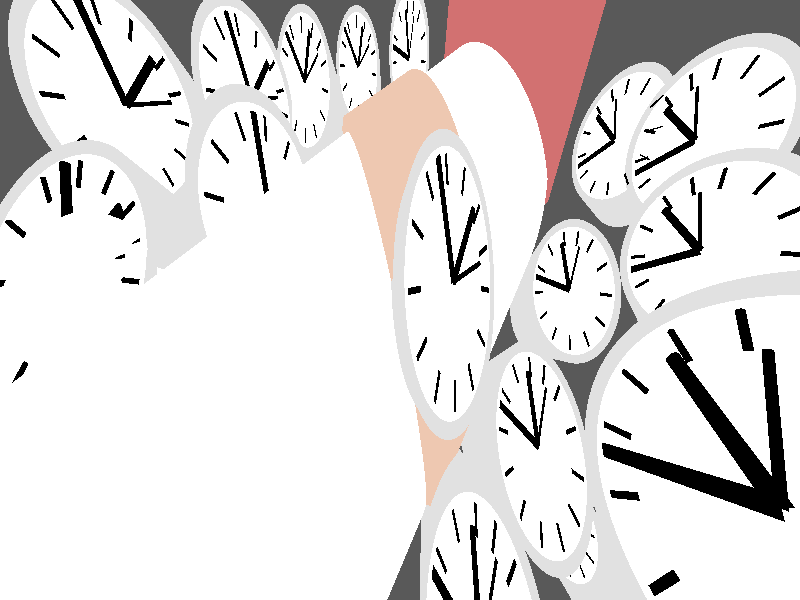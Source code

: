 // David Reese, for Dr. Xiao's Computer Graphics, Assignment #1
// Mostly built this with a ton of cylinders, but added a box and cone
// to satisfy basic assignment requirements.

#include "colors.inc"
#include "textures.inc"
#include "screen.inc"

camera {
    location <-4.0, 14.0, 9.0>
    look_at <0,0,0>
    right <-5,-5,0>
    up <0,-2,0> 
}

light_source 
{ 
    <-5.0, 15.0, 25.0>,
    color Yellow 
}

light_source 
{ 
    <5, 25.0, 25.0>, 
    color Red 
}

light_source 
{ 
    <5, 15.0, 25.0>, 
    color Pink 
}
background { color rgb <0.1,0.1,0.1> }

box 
    {
        <100,100,-1000>,
        <-100,-100, -800>
        
        texture { Glass2 }
    }

    // arm
    cylinder 
    {
        <18,0,0>,
        <-30,0,0>,
        9.5
        rotate <2, 122, 0> 
        
        texture { pigment { White } }
    }
    
    
    // WristBand (Cylinder)
    cylinder 
    {
        <-3.5,0,0>,
        <3.5,0,0>,
        10
        rotate <2, 122, 0> 
        
        texture { pigment { Tan } }
    }
    
    
 
// REPLICATE SECTION !!

    // Watch (Cylinder)
    cylinder 
    {
        <0,0,0>,
        <0,0,10.8>,
        3.5
        rotate <45, 60, 170> 
        
        texture { pigment { Gray } }
    }
 
    // Face of Watch ()

    cylinder 
    {
        <0,0,0>,
        <0,0,10.81>,
        3.1
        rotate <45, 60, 170> 
        
        texture { pigment { White } }
    }
    
    // Clock Hands
    
    
    // hands center
    cone 
    {
        <0,0,0>,
        0.0,
        <0,0,10.811>,
        0.3
        rotate <45, 60, 170> 
        
        texture { pigment { Black } }
    }

    // second hand  (dynamic) <=====================================> (+.2 degrees/second)
    
    cylinder 
    {
        <0,0,10.811>,
        <2.2*cos(126.0),2.2*sin(126.0),10.811>,
        0.07
        rotate <45, 60, 170>
        //rotate <1, 1, 0> 
        
        // silver
        texture { pigment { Black } }
    }
    
    // hours hand (static)
    
    cylinder 
    {
        <0,0,10.811>,
        <2.4*cos(125.4),2.4*sin(125.4),10.811>,
        0.15
        rotate <45, 60, 170> 
        texture { pigment { Black } }
    }
    
    // minutes hand (static)
    
    cylinder 
    {
        <0,0,10.811>,
        <2.9*cos(124.3),2.9*sin(124.3),10.811>,
        0.15
        rotate <45, 60, 170>
        //rotate <1, 1, 0> 
        
        
        texture { pigment { Black } }
    }


        // Clock Time Measures (static)
        
        cylinder 
        {
            <2.2*cos(120),2.2*sin(120),10.811>,
            <2.9*cos(120),2.9*sin(120),10.811>,
            0.07
            rotate <45, 60, 170>
            //rotate <1, 1, 0> 
            
            texture { pigment { Black } }
        }
        
        cylinder 
        {
            <2.2*cos(120.5),2.2*sin(120.5),10.811>,
            <2.9*cos(120.5),2.9*sin(120.5),10.811>,
            0.07
            rotate <45, 60, 170>
            //rotate <1, 1, 0> 
            
            texture { pigment { Black } }
        }
        
        cylinder 
        {
            <2.2*cos(121),2.2*sin(121),10.811>,
            <2.9*cos(121),2.9*sin(121),10.811>,
            0.07
            rotate <45, 60, 170>
            //rotate <1, 1, 0> 
            
            texture { pigment { Black } }
        }
        
        cylinder 
        {
            <2.2*cos(121.5),2.2*sin(121.5),10.811>,
            <2.9*cos(121.5),2.9*sin(121.5),10.811>,
            0.07
            rotate <45, 60, 170>
            //rotate <1, 1, 0> 
            
            texture { pigment { Black } }
        }
        
        cylinder 
        {
            <2.2*cos(122),2.2*sin(122),10.811>,
            <2.9*cos(122),2.9*sin(122),10.811>,
            0.07
            rotate <45, 60, 170>
            //rotate <1, 1, 0> 
            
            texture { pigment { Black } }
        }
        
        cylinder 
        {
            <2.2*cos(122.5),2.2*sin(122.5),10.811>,
            <2.9*cos(122.5),2.9*sin(122.5),10.811>,
            0.07
            rotate <45, 60, 170>
            //rotate <1, 1, 0> 
            
            texture { pigment { Black } }
        }
        
        cylinder 
        {
            <2.2*cos(123),2.2*sin(123),10.811>,
            <2.9*cos(123),2.9*sin(123),10.811>,
            0.07
            rotate <45, 60, 170>
            //rotate <1, 1, 0> 
            
            texture { pigment { Black } }
        }
        
        cylinder 
        {
            <2.2*cos(123.5),2.2*sin(123.5),10.811>,
            <2.9*cos(123.5),2.9*sin(123.5),10.811>,
            0.07
            rotate <45, 60, 170>
            //rotate <1, 1, 0> 
            
            texture { pigment { Black } }
        }
        
        cylinder 
        {
            <2.2*cos(124),2.2*sin(124),10.811>,
            <2.9*cos(124),2.9*sin(124),10.811>,
            0.07
            rotate <45, 60, 170>
            //rotate <1, 1, 0> 
            
            texture { pigment { Black } }
        }
        
        cylinder 
        {
            <2.2*cos(124.5),2.2*sin(124.5),10.811>,
            <2.9*cos(124.5),2.9*sin(124.5),10.811>,
            0.07
            rotate <45, 60, 170>
            //rotate <1, 1, 0> 
            
            texture { pigment { Black } }
        }
        
        cylinder 
        {
            <2.2*cos(125),2.2*sin(125),10.811>,
            <2.9*cos(125),2.9*sin(125),10.811>,
            0.07
            rotate <45, 60, 170>
            //rotate <1, 1, 0> 
            
            texture { pigment { Black } }
        }
        
        cylinder 
        {
            <2.2*cos(125.5),2.2*sin(125.5),10.811>,
            <2.9*cos(125.5),2.9*sin(125.5),10.811>,
            0.07
            rotate <45, 60, 170>
            //rotate <1, 1, 0> 
            
            texture { pigment { Black } }
        }
        
        cylinder 
        {
            <2.2*cos(125.9),2.2*sin(125.9),10.811>,
            <2.9*cos(125.9),2.9*sin(125.9),10.811>,
            0.07
            rotate <45, 60, 170>
            //rotate <1, 1, 0> 
            
            texture { pigment { Black } }
        }
        
    // glass
    cylinder 
    {
        <0,0,0>,
        <0,0,10.82>,
        3.1
        rotate <45, 60, 170> 
        
        texture { Glass2 }
    }
    


// Hand (Oval)

cylinder 
    {
        <20,0,0>,
        <25,15,2.2>,
        9.1
        rotate <3, 122, -6>  
        
        texture { pigment { Brown } } 
        }   
        
        
 // <=======================================================>
        
        
 // REPLICATE SECTION !!
 
    // Watch (Cylinder)
    cylinder 
    {
        <0,0,0>,
        <0,0,10.8>,
        3.5
        rotate <55, 60, 170> 
        
        translate<20,-1,10>
                     
        texture { pigment { Gray } }
    }
 
    // Face of Watch ()

    cylinder 
    {
        <0,0,0>,
        <0,0,10.81>,
        3.1
        rotate <55, 60, 170> 
        
        texture { pigment { White } }
        translate<20,-1,10>
    }
    
    // Clock Hands
    
    
    // hands center
    cylinder 
    {
        <0,0,0>,
        <0,0,10.811>,
        0.3
        rotate <55, 60, 170> 
        
        texture { pigment { Black } }
        translate<20,-1,10>
    }

    // second hand  (dynamic) <=====================================> (+.2 degrees/second)
    
    cylinder 
    {
        <0,0,10.811>,
        <2.2*cos(126.0),2.2*sin(126.0),10.811>,
        0.07
        rotate <55, 60, 170>
        //rotate <1, 1, 0> 
        
        // silver
        texture { pigment { Black } }
        translate<20,-1,10>
    }
    
    // hours hand (static)
    
    cylinder 
    {
        <0,0,10.811>,
        <2.4*cos(125.4),2.4*sin(125.4),10.811>,
        0.15
        rotate <55, 60, 170> 
        texture { pigment { Black } }
        translate<20,-1,10>
    }
    
    // minutes hand (static)
    
    cylinder 
    {
        <0,0,10.811>,
        <2.9*cos(124.3),2.9*sin(124.3),10.811>,
        0.15
        rotate <55, 60, 170>
        //rotate <1, 1, 0> 
        
        
        texture { pigment { Black } }
        translate<20,-1,10>
    }


        // Clock Time Measures (static)
        
        cylinder 
        {
            <2.2*cos(120),2.2*sin(120),10.811>,
            <2.9*cos(120),2.9*sin(120),10.811>,
            0.07
            rotate <55, 60, 170>
            //rotate <1, 1, 0> 
            
            texture { pigment { Black } } 
            translate<20,-1,10>
        }
        
        cylinder 
        {
            <2.2*cos(120.5),2.2*sin(120.5),10.811>,
            <2.9*cos(120.5),2.9*sin(120.5),10.811>,
            0.07
            rotate <55, 60, 170>
            //rotate <1, 1, 0> 
            
            texture { pigment { Black } } 
            translate<20,-1,10>
        }
        
        cylinder 
        {
            <2.2*cos(121),2.2*sin(121),10.811>,
            <2.9*cos(121),2.9*sin(121),10.811>,
            0.07
            rotate <55, 60, 170>
            //rotate <1, 1, 0> 
            
            texture { pigment { Black } } 
            translate<20,-1,10>
        }
        
        cylinder 
        {
            <2.2*cos(121.5),2.2*sin(121.5),10.811>,
            <2.9*cos(121.5),2.9*sin(121.5),10.811>,
            0.07
            rotate <55, 60, 170>
            //rotate <1, 1, 0> 
            
            texture { pigment { Black } }  
            translate<20,-1,10>
        }
        
        cylinder 
        {
            <2.2*cos(122),2.2*sin(122),10.811>,
            <2.9*cos(122),2.9*sin(122),10.811>,
            0.07
            rotate <55, 60, 170>
            //rotate <1, 1, 0> 
            
            texture { pigment { Black } }  
            translate<20,-1,10>
        }
        
        cylinder 
        {
            <2.2*cos(122.5),2.2*sin(122.5),10.811>,
            <2.9*cos(122.5),2.9*sin(122.5),10.811>,
            0.07
            rotate <55, 60, 170>
            //rotate <1, 1, 0> 
            
            texture { pigment { Black } } 
            translate<20,-1,10>
        }
        
        cylinder 
        {
            <2.2*cos(123),2.2*sin(123),10.811>,
            <2.9*cos(123),2.9*sin(123),10.811>,
            0.07
            rotate <55, 60, 170>
            //rotate <1, 1, 0> 
            
            texture { pigment { Black } }  
            translate<20,-1,10>
        }
        
        cylinder 
        {
            <2.2*cos(123.5),2.2*sin(123.5),10.811>,
            <2.9*cos(123.5),2.9*sin(123.5),10.811>,
            0.07
            rotate <55, 60, 170>
            //rotate <1, 1, 0> 
            
            texture { pigment { Black } } 
            translate<20,-1,10>
        }
        
        cylinder 
        {
            <2.2*cos(124),2.2*sin(124),10.811>,
            <2.9*cos(124),2.9*sin(124),10.811>,
            0.07
            rotate <55, 60, 170>
            //rotate <1, 1, 0> 
            
            texture { pigment { Black } }  
            translate<20,-1,10>
        }
        
        cylinder 
        {
            <2.2*cos(124.5),2.2*sin(124.5),10.811>,
            <2.9*cos(124.5),2.9*sin(124.5),10.811>,
            0.07
            rotate <55, 60, 170>
            //rotate <1, 1, 0> 
            
            texture { pigment { Black } }  
            translate<20,-1,10>
        }
        
        cylinder 
        {
            <2.2*cos(125),2.2*sin(125),10.811>,
            <2.9*cos(125),2.9*sin(125),10.811>,
            0.07
            rotate <55, 60, 170>
            //rotate <1, 1, 0> 
            
            texture { pigment { Black } }  
            translate<20,-1,10>
        }
        
        cylinder 
        {
            <2.2*cos(125.5),2.2*sin(125.5),10.811>,
            <2.9*cos(125.5),2.9*sin(125.5),10.811>,
            0.07
            rotate <55, 60, 170>
            //rotate <1, 1, 0> 
            
            texture { pigment { Black } }    
            translate<20,-1,10>
        }
        
        cylinder 
        {
            <2.2*cos(125.9),2.2*sin(125.9),10.811>,
            <2.9*cos(125.9),2.9*sin(125.9),10.811>,
            0.07
            rotate <55, 60, 170>
            //rotate <1, 1, 0> 
            
            texture { pigment { Black } } 
            translate<20,-1,10>
        }
        
    // glass
    cylinder 
    {
        <0,0,0>,
        <0,0,10.82>,
        3.1
        rotate <45, 60, 170> 
        
        texture { Glass2 }    
        translate<20,-1,10>
    }  
    
    
    
    
    
    // REPLICATE SECTION !!

    // Watch (Cylinder)
    cylinder 
    {
        <0,0,0>,
        <0,0,10.8>,
        3.5
        rotate <52, 70, 220>
        translate<20,5,4> 
        
        texture { pigment { Gray } }
    }
 
    // Face of Watch ()

    cylinder 
    {
        <0,0,0>,
        <0,0,10.81>,
        3.1
        rotate <52, 70, 220>
        translate<20,5,4>
        texture { pigment { White } }
    }
    
    // Clock Hands
    
    
    // hands center
    cylinder 
    {
        <0,0,0>,
        <0,0,10.811>,
        0.3
        rotate <55, 70, 220>
        translate<20,5,4>
        texture { pigment { Black } }
    }

    // second hand  (dynamic) <=====================================> (+.2 degrees/second)
    
    cylinder 
    {
        <0,0,10.811>,
        <2.2*cos(126.0),2.2*sin(126.0),10.811>,
        0.07
        rotate <52, 70, 220>
        translate<20,5,4> 
        
        // silver
        texture { pigment { Black } }
    }
    
    // hours hand (static)
    
    cylinder 
    {
        <0,0,10.811>,
        <2.4*cos(125.4),2.4*sin(125.4),10.811>,
        0.15
        rotate <52, 70, 220>
        translate<20,5,4> 
        texture { pigment { Black } }
    }
    
    // minutes hand (static)
    
    cylinder 
    {
        <0,0,10.811>,
        <2.9*cos(124.3),2.9*sin(124.3),10.811>,
        0.15
        rotate <52, 70, 220>
        translate<20,5,4> 
        
        
        texture { pigment { Black } }
    }


        // Clock Time Measures (static)
        
        cylinder 
        {
            <2.2*cos(120),2.2*sin(120),10.811>,
            <2.9*cos(120),2.9*sin(120),10.811>,
            0.07
            rotate <52, 70, 220>
        translate<20,5,4> 
            
            texture { pigment { Black } }
        }
        
        cylinder 
        {
            <2.2*cos(120.5),2.2*sin(120.5),10.811>,
            <2.9*cos(120.5),2.9*sin(120.5),10.811>,
            0.07
            rotate <52, 70, 220>
        translate<20,5,4> 
            
            texture { pigment { Black } }
        }
        
        cylinder 
        {
            <2.2*cos(121),2.2*sin(121),10.811>,
            <2.9*cos(121),2.9*sin(121),10.811>,
            0.07
            rotate <52, 70, 220>
        translate<20,5,4> 
            
            texture { pigment { Black } }
        }
        
        cylinder 
        {
            <2.2*cos(121.5),2.2*sin(121.5),10.811>,
            <2.9*cos(121.5),2.9*sin(121.5),10.811>,
            0.07
            rotate <52, 70, 220>
        translate<20,5,4> 
            
            texture { pigment { Black } }
        }
        
        cylinder 
        {
            <2.2*cos(122),2.2*sin(122),10.811>,
            <2.9*cos(122),2.9*sin(122),10.811>,
            0.07
            rotate <52, 70, 220>
        translate<20,5,4> 
            
            texture { pigment { Black } }
        }
        
        cylinder 
        {
            <2.2*cos(122.5),2.2*sin(122.5),10.811>,
            <2.9*cos(122.5),2.9*sin(122.5),10.811>,
            0.07
            rotate <52, 70, 220>
        translate<20,5,4>
            
            texture { pigment { Black } }
        }
        
        cylinder 
        {
            <2.2*cos(123),2.2*sin(123),10.811>,
            <2.9*cos(123),2.9*sin(123),10.811>,
            0.07
            rotate <52, 70, 220>
        translate<20,5,4>
            
            texture { pigment { Black } }
        }
        
        cylinder 
        {
            <2.2*cos(123.5),2.2*sin(123.5),10.811>,
            <2.9*cos(123.5),2.9*sin(123.5),10.811>,
            0.07
           rotate <52, 70, 220>
        translate<20,5,4>
            
            texture { pigment { Black } }
        }
        
        cylinder 
        {
            <2.2*cos(124),2.2*sin(124),10.811>,
            <2.9*cos(124),2.9*sin(124),10.811>,
            0.07
           rotate <52, 70, 220>
        translate<20,5,4>
            
            texture { pigment { Black } }
        }
        
        cylinder 
        {
            <2.2*cos(124.5),2.2*sin(124.5),10.811>,
            <2.9*cos(124.5),2.9*sin(124.5),10.811>,
            0.07
           rotate <52, 70, 220>
        translate<20,5,4>
            
            texture { pigment { Black } }
        }
        
        cylinder 
        {
            <2.2*cos(125),2.2*sin(125),10.811>,
            <2.9*cos(125),2.9*sin(125),10.811>,
            0.07
           rotate <52, 70, 220>
        translate<20,5,4>
            
            texture { pigment { Black } }
        }
        
        cylinder 
        {
            <2.2*cos(125.5),2.2*sin(125.5),10.811>,
            <2.9*cos(125.5),2.9*sin(125.5),10.811>,
            0.07
           rotate <52, 70, 220>
        translate<20,5,4>
            
            texture { pigment { Black } }
        }
        
        cylinder 
        {
            <2.2*cos(125.9),2.2*sin(125.9),10.811>,
            <2.9*cos(125.9),2.9*sin(125.9),10.811>,
            0.07
         rotate <52, 70, 220>
        translate<20,5,4>
            
            texture { pigment { Black } }
        }
        
    // glass
    cylinder 
    {
        <0,0,0>,
        <0,0,10.82>,
        3.1
        rotate <52, 70, 220>
        translate<20,5,4> 
        
        texture { Glass2 }
    }
        
     // REPLICATE SECTION !!

    // Watch (Cylinder)
    cylinder 
    {
        <0,0,0>,
        <0,0,10.8>,
        3.5
        rotate <-20, 90, 5>
        translate<-25,5,4> 
        
        texture { pigment { Gray } }
    }
 
    // Face of Watch ()

    cylinder 
    {
        <0,0,0>,
        <0,0,10.81>,
        3.1
        rotate <-20, 90, 5>
        translate<-25,5,4> 
        texture { pigment { White } }
    }
    
    // Clock Hands
    
    
    // hands center
    cylinder 
    {
        <0,0,0>,
        <0,0,10.811>,
        0.3
        rotate <-20, 90, 5>
        translate<-25,5,4>
        texture { pigment { Black } }
    }

    // second hand  (dynamic) <=====================================> (+.2 degrees/second)
    
    cylinder 
    {
        <0,0,10.811>,
        <2.2*cos(126.0),2.2*sin(126.0),10.811>,
        0.07
        rotate <-20, 90, 5>
        translate<-25,5,4> 
        
        // silver
        texture { pigment { Black } }
    }
    
    // hours hand (static)
    
    cylinder 
    {
        <0,0,10.811>,
        <2.4*cos(125.4),2.4*sin(125.4),10.811>,
        0.15
        rotate <-20, 90, 5>
        translate<-25,5,4> 
        texture { pigment { Black } }
    }
    
    // minutes hand (static)
    
    cylinder 
    {
        <0,0,10.811>,
        <2.9*cos(124.3),2.9*sin(124.3),10.811>,
        0.15
        rotate <-20, 90, 5>
        translate<-25,5,4>
        
        
        texture { pigment { Black } }
    }


        // Clock Time Measures (static)
        
        cylinder 
        {
            <2.2*cos(120),2.2*sin(120),10.811>,
            <2.9*cos(120),2.9*sin(120),10.811>,
            0.07
           rotate <-20, 90, 5>
        translate<-25,5,4> 
            
            texture { pigment { Black } }
        }
        
        cylinder 
        {
            <2.2*cos(120.5),2.2*sin(120.5),10.811>,
            <2.9*cos(120.5),2.9*sin(120.5),10.811>,
            0.07
            rotate <-20, 90, 5>
        translate<-25,5,4> 
            
            texture { pigment { Black } }
        }
        
        cylinder 
        {
            <2.2*cos(121),2.2*sin(121),10.811>,
            <2.9*cos(121),2.9*sin(121),10.811>,
            0.07
           rotate <-20, 90, 5>
        translate<-25,5,4> 
            
            texture { pigment { Black } }
        }
        
        cylinder 
        {
            <2.2*cos(121.5),2.2*sin(121.5),10.811>,
            <2.9*cos(121.5),2.9*sin(121.5),10.811>,
            0.07
          rotate <-20, 90, 5>
        translate<-25,5,4>
            
            texture { pigment { Black } }
        }
        
        cylinder 
        {
            <2.2*cos(122),2.2*sin(122),10.811>,
            <2.9*cos(122),2.9*sin(122),10.811>,
            0.07
         rotate <-20, 90, 5>
        translate<-25,5,4>
            texture { pigment { Black } }
        }
        
        cylinder 
        {
            <2.2*cos(122.5),2.2*sin(122.5),10.811>,
            <2.9*cos(122.5),2.9*sin(122.5),10.811>,
            0.07
           rotate <-20, 90, 5>
        translate<-25,5,4>
            
            texture { pigment { Black } }
        }
        
        cylinder 
        {
            <2.2*cos(123),2.2*sin(123),10.811>,
            <2.9*cos(123),2.9*sin(123),10.811>,
            0.07
          rotate <-20, 90, 5>
        translate<-25,5,4>
            
            texture { pigment { Black } }
        }
        
        cylinder 
        {
            <2.2*cos(123.5),2.2*sin(123.5),10.811>,
            <2.9*cos(123.5),2.9*sin(123.5),10.811>,
            0.07
         rotate <-20, 90, 5>
        translate<-25,5,4>
            
            texture { pigment { Black } }
        }
        
        cylinder 
        {
            <2.2*cos(124),2.2*sin(124),10.811>,
            <2.9*cos(124),2.9*sin(124),10.811>,
            0.07
         rotate <-20, 90, 5>
        translate<-25,5,4>
            
            texture { pigment { Black } }
        }
        
        cylinder 
        {
            <2.2*cos(124.5),2.2*sin(124.5),10.811>,
            <2.9*cos(124.5),2.9*sin(124.5),10.811>,
            0.07
           rotate <-20, 90, 5>
        translate<-25,5,4>
            
            texture { pigment { Black } }
        }
        
        cylinder 
        {
            <2.2*cos(125),2.2*sin(125),10.811>,
            <2.9*cos(125),2.9*sin(125),10.811>,
            0.07
           rotate <-20, 90, 5>
        translate<-25,5,4>
            
            texture { pigment { Black } }
        }
        
        cylinder 
        {
            <2.2*cos(125.5),2.2*sin(125.5),10.811>,
            <2.9*cos(125.5),2.9*sin(125.5),10.811>,
            0.07
           rotate <-20, 90, 5>
        translate<-25,5,4>
            
            texture { pigment { Black } }
        }
        
        cylinder 
        {
            <2.2*cos(125.9),2.2*sin(125.9),10.811>,
            <2.9*cos(125.9),2.9*sin(125.9),10.811>,
            0.07
         rotate <-20, 90, 5>
        translate<-25,5,4>
            
            texture { pigment { Black } }
        }
        
    // glass
    cylinder 
    {
        <0,0,0>,
        <0,0,10.82>,
        3.1
        rotate <-20, 90, 5>
        translate<-25,5,4> 
        
        texture { Glass2 }
    }
    
    // REPLICATE SECTION !!

    // Watch (Cylinder)
    cylinder 
    {
        <0,0,0>,
        <0,0,10.8>,
        3.5
        rotate <-20, 90, 5>
        translate<-40,-15,-2> 
        
        texture { pigment { Gray } }
    }
 
    // Face of Watch ()

    cylinder 
    {
        <0,0,0>,
        <0,0,10.81>,
        3.1
        rotate <-20, 90, 5>
        translate<-40,-15,-2>
        texture { pigment { White } }
    }
    
    // Clock Hands
    
    
    // hands center
    cylinder 
    {
        <0,0,0>,
        <0,0,10.811>,
        0.3
        rotate <-20, 90, 5>
        translate<-40,-15,-2>
        texture { pigment { Black } }
    }

    // second hand  (dynamic) <=====================================> (+.2 degrees/second)
    
    cylinder 
    {
        <0,0,10.811>,
        <2.2*cos(126.0),2.2*sin(126.0),10.811>,
        0.07
        rotate <-20, 90, 5>
        translate<-40,-15,-2> 
        
        // silver
        texture { pigment { Black } }
    }
    
    // hours hand (static)
    
    cylinder 
    {
        <0,0,10.811>,
        <2.4*cos(125.4),2.4*sin(125.4),10.811>,
        0.15
        rotate <-20, 90, 5>
        translate<-40,-15,-2> 
        texture { pigment { Black } }
    }
    
    // minutes hand (static)
    
    cylinder 
    {
        <0,0,10.811>,
        <2.9*cos(124.3),2.9*sin(124.3),10.811>,
        0.15
        rotate <-20, 90, 5>
        translate<-40,-15,-2>
        
        
        texture { pigment { Black } }
    }


        // Clock Time Measures (static)
        
        cylinder 
        {
            <2.2*cos(120),2.2*sin(120),10.811>,
            <2.9*cos(120),2.9*sin(120),10.811>,
            0.07
           rotate <-20, 90, 5>
        translate<-40,-15,-2> 
            
            texture { pigment { Black } }
        }
        
        cylinder 
        {
            <2.2*cos(120.5),2.2*sin(120.5),10.811>,
            <2.9*cos(120.5),2.9*sin(120.5),10.811>,
            0.07
            rotate <-20, 90, 5>
        translate<-40,-15,-2> 
            
            texture { pigment { Black } }
        }
        
        cylinder 
        {
            <2.2*cos(121),2.2*sin(121),10.811>,
            <2.9*cos(121),2.9*sin(121),10.811>,
            0.07
           rotate <-20, 90, 5>
        translate<-40,-15,-2> 
            
            texture { pigment { Black } }
        }
        
        cylinder 
        {
            <2.2*cos(121.5),2.2*sin(121.5),10.811>,
            <2.9*cos(121.5),2.9*sin(121.5),10.811>,
            0.07
          rotate <-20, 90, 5>
        translate<-40,-15,-2>
            
            texture { pigment { Black } }
        }
        
        cylinder 
        {
            <2.2*cos(122),2.2*sin(122),10.811>,
            <2.9*cos(122),2.9*sin(122),10.811>,
            0.07
         rotate <-20, 90, 5>
        translate<-40,-15,-2>
            texture { pigment { Black } }
        }
        
        cylinder 
        {
            <2.2*cos(122.5),2.2*sin(122.5),10.811>,
            <2.9*cos(122.5),2.9*sin(122.5),10.811>,
            0.07
           rotate <-20, 90, 5>
        translate<-40,-15,-2>
            
            texture { pigment { Black } }
        }
        
        cylinder 
        {
            <2.2*cos(123),2.2*sin(123),10.811>,
            <2.9*cos(123),2.9*sin(123),10.811>,
            0.07
          rotate <-20, 90, 5>
        translate<-40,-15,-2>
            
            texture { pigment { Black } }
        }
        
        cylinder 
        {
            <2.2*cos(123.5),2.2*sin(123.5),10.811>,
            <2.9*cos(123.5),2.9*sin(123.5),10.811>,
            0.07
         rotate <-20, 90, 5>
        translate<-40,-15,-2>
            
            texture { pigment { Black } }
        }
        
        cylinder 
        {
            <2.2*cos(124),2.2*sin(124),10.811>,
            <2.9*cos(124),2.9*sin(124),10.811>,
            0.07
         rotate <-20, 90, 5>
        translate<-40,-15,-2>
            
            texture { pigment { Black } }
        }
        
        cylinder 
        {
            <2.2*cos(124.5),2.2*sin(124.5),10.811>,
            <2.9*cos(124.5),2.9*sin(124.5),10.811>,
            0.07
           rotate <-20, 90, 5>
        translate<-40,-15,-2>
            
            texture { pigment { Black } }
        }
        
        cylinder 
        {
            <2.2*cos(125),2.2*sin(125),10.811>,
            <2.9*cos(125),2.9*sin(125),10.811>,
            0.07
           rotate <-20, 90, 5>
        translate<-40,-15,-2>
            
            texture { pigment { Black } }
        }
        
        cylinder 
        {
            <2.2*cos(125.5),2.2*sin(125.5),10.811>,
            <2.9*cos(125.5),2.9*sin(125.5),10.811>,
            0.07
           rotate <-20, 90, 5>
        translate<-40,-15,-2>
            
            texture { pigment { Black } }
        }
        
        cylinder 
        {
            <2.2*cos(125.9),2.2*sin(125.9),10.811>,
            <2.9*cos(125.9),2.9*sin(125.9),10.811>,
            0.07
         rotate <-20, 90, 5>
        translate<-40,-15,-2>
            
            texture { pigment { Black } }
        }
        
    // glass
    cylinder 
    {
        <0,0,0>,
        <0,0,10.82>,
        3.1
        rotate <-20, 90, 5>
        translate<-40,-15,-2> 
        
        texture { Glass2 }
    }  
    
    
 // REPLICATE SECTION !!

    // Watch (Cylinder)
    cylinder 
    {
        <0,0,0>,
        <0,0,10.8>,
        3.5
        rotate <-20, 70, 65>
        translate<-10,-6,6> 
        
        texture { pigment { Gray } }
    }
 
    // Face of Watch ()

    cylinder 
    {
        <0,0,0>,
        <0,0,10.81>,
        3.1
        rotate <-20, 70, 65>
        translate<-10,-6,6> 
        texture { pigment { White } }
    }
    
    // Clock Hands
    
    
    // hands center
    cylinder 
    {
        <0,0,0>,
        <0,0,10.811>,
        0.3
        rotate <-20, 70, 65>
        translate<-10,-6,6>
        texture { pigment { Black } }
    }

    // second hand  (dynamic) <=====================================> (+.2 degrees/second)
    
    cylinder 
    {
        <0,0,10.811>,
        <2.2*cos(126.0),2.2*sin(126.0),10.811>,
        0.07
        rotate <-20, 70, 65>
        translate<-10,-6,6> 
        
        // silver
        texture { pigment { Black } }
    }
    
    // hours hand (static)
    
    cylinder 
    {
        <0,0,10.811>,
        <2.4*cos(125.4),2.4*sin(125.4),10.811>,
        0.15
        rotate <-20, 70, 65>
        translate<-10,-6,6> 
        texture { pigment { Black } }
    }
    
    // minutes hand (static)
    
    cylinder 
    {
        <0,0,10.811>,
        <2.9*cos(124.3),2.9*sin(124.3),10.811>,
        0.15
        rotate <-20, 70, 65>
        translate<-10,-6,6>
        
        
        texture { pigment { Black } }
    }


        // Clock Time Measures (static)
        
        cylinder 
        {
            <2.2*cos(120),2.2*sin(120),10.811>,
            <2.9*cos(120),2.9*sin(120),10.811>,
            0.07
           rotate <-20, 70, 65>
        translate<-10,-6,6> 
            
            texture { pigment { Black } }
        }
        
        cylinder 
        {
            <2.2*cos(120.5),2.2*sin(120.5),10.811>,
            <2.9*cos(120.5),2.9*sin(120.5),10.811>,
            0.07
            rotate <-20, 70, 65>
        translate<-10,-6,6> 
            
            texture { pigment { Black } }
        }
        
        cylinder 
        {
            <2.2*cos(121),2.2*sin(121),10.811>,
            <2.9*cos(121),2.9*sin(121),10.811>,
            0.07
           rotate <-20, 70, 65>
        translate<-10,-6,6> 
            
            texture { pigment { Black } }
        }
        
        cylinder 
        {
            <2.2*cos(121.5),2.2*sin(121.5),10.811>,
            <2.9*cos(121.5),2.9*sin(121.5),10.811>,
            0.07
          rotate <-20, 70, 65>
        translate<-10,-6,6>
            
            texture { pigment { Black } }
        }
        
        cylinder 
        {
            <2.2*cos(122),2.2*sin(122),10.811>,
            <2.9*cos(122),2.9*sin(122),10.811>,
            0.07
         rotate <-20, 70, 65>
        translate<-10,-6,6>
            texture { pigment { Black } }
        }
        
        cylinder 
        {
            <2.2*cos(122.5),2.2*sin(122.5),10.811>,
            <2.9*cos(122.5),2.9*sin(122.5),10.811>,
            0.07
           rotate <-20, 70, 65>
        translate<-10,-6,6>
            
            texture { pigment { Black } }
        }
        
        cylinder 
        {
            <2.2*cos(123),2.2*sin(123),10.811>,
            <2.9*cos(123),2.9*sin(123),10.811>,
            0.07
          rotate <-20, 70, 65>
        translate<-10,-6,6>
            
            texture { pigment { Black } }
        }
        
        cylinder 
        {
            <2.2*cos(123.5),2.2*sin(123.5),10.811>,
            <2.9*cos(123.5),2.9*sin(123.5),10.811>,
            0.07
         rotate <-20, 70, 65>
        translate<-10,-6,6>
            
            texture { pigment { Black } }
        }
        
        cylinder 
        {
            <2.2*cos(124),2.2*sin(124),10.811>,
            <2.9*cos(124),2.9*sin(124),10.811>,
            0.07
         rotate <-20, 70, 65>
        translate<-10,-6,6>
            
            texture { pigment { Black } }
        }
        
        cylinder 
        {
            <2.2*cos(124.5),2.2*sin(124.5),10.811>,
            <2.9*cos(124.5),2.9*sin(124.5),10.811>,
            0.07
           rotate <-20, 70, 65>
        translate<-10,-6,6>
            
            texture { pigment { Black } }
        }
        
        cylinder 
        {
            <2.2*cos(125),2.2*sin(125),10.811>,
            <2.9*cos(125),2.9*sin(125),10.811>,
            0.07
           rotate <-20, 70, 65>
        translate<-10,-6,6>
            
            texture { pigment { Black } }
        }
        
        cylinder 
        {
            <2.2*cos(125.5),2.2*sin(125.5),10.811>,
            <2.9*cos(125.5),2.9*sin(125.5),10.811>,
            0.07
           rotate <-20, 70, 65>
        translate<-10,-6,6>
            
            texture { pigment { Black } }
        }
        
        cylinder 
        {
            <2.2*cos(125.9),2.2*sin(125.9),10.811>,
            <2.9*cos(125.9),2.9*sin(125.9),10.811>,
            0.07
         rotate <-20, 70, 65>
        translate<-10,-6,6>
            
            texture { pigment { Black } }
        }
        
    // glass
    cylinder 
    {
        <0,0,0>,
        <0,0,10.82>,
        3.1
        rotate <-20, 70, 65>
        translate<-10,-6,6> 
        
        texture { Glass2 }
    }    
    
     // REPLICATE SECTION !!

    // Watch (Cylinder)
    cylinder 
    {
        <0,0,0>,
        <0,0,10.8>,
        3.5
        rotate <-20, 70, 65>
        translate<-15,-7.1,-1> 
        
        texture { pigment { Gray } }
    }
 
    // Face of Watch ()

    cylinder 
    {
        <0,0,0>,
        <0,0,10.81>,
        3.1
        rotate <-20, 70, 65>
        translate<-15,-7.1,-1> 
        texture { pigment { White } }
    }
    
    // Clock Hands
    
    
    // hands center
    cylinder 
    {
        <0,0,0>,
        <0,0,10.811>,
        0.3
        rotate <-20, 70, 65>
        translate<-15,-7.1,-1>
        texture { pigment { Black } }
    }

    // second hand  (dynamic) <=====================================> (+.2 degrees/second)
    
    cylinder 
    {
        <0,0,10.811>,
        <2.2*cos(126.0),2.2*sin(126.0),10.811>,
        0.07
        rotate <-20, 70, 65>
        translate<-15,-7.1,-1> 
        
        // silver
        texture { pigment { Black } }
    }
    
    // hours hand (static)
    
    cylinder 
    {
        <0,0,10.811>,
        <2.4*cos(125.4),2.4*sin(125.4),10.811>,
        0.15
        rotate <-20, 70, 65>
        translate<-15,-7.1,-1> 
        texture { pigment { Black } }
    }
    
    // minutes hand (static)
    
    cylinder 
    {
        <0,0,10.811>,
        <2.9*cos(124.3),2.9*sin(124.3),10.811>,
        0.15
        rotate <-20, 70, 65>
        translate<-15,-7.1,-1>
        
        
        texture { pigment { Black } }
    }


        // Clock Time Measures (static)
        
        cylinder 
        {
            <2.2*cos(120),2.2*sin(120),10.811>,
            <2.9*cos(120),2.9*sin(120),10.811>,
            0.07
           rotate <-20, 70, 65>
        translate<-15,-7.1,-1> 
            
            texture { pigment { Black } }
        }
        
        cylinder 
        {
            <2.2*cos(120.5),2.2*sin(120.5),10.811>,
            <2.9*cos(120.5),2.9*sin(120.5),10.811>,
            0.07
            rotate <-20, 70, 65>
        translate<-15,-7.1,-1>
            
            texture { pigment { Black } }
        }
        
        cylinder 
        {
            <2.2*cos(121),2.2*sin(121),10.811>,
            <2.9*cos(121),2.9*sin(121),10.811>,
            0.07
           rotate <-20, 70, 65>
        translate<-15,-7.1,-1>
            
            texture { pigment { Black } }
        }
        
        cylinder 
        {
            <2.2*cos(121.5),2.2*sin(121.5),10.811>,
            <2.9*cos(121.5),2.9*sin(121.5),10.811>,
            0.07
          rotate <-20, 70, 65>
        translate<-15,-7.1,-1>
            
            texture { pigment { Black } }
        }
        
        cylinder 
        {
            <2.2*cos(122),2.2*sin(122),10.811>,
            <2.9*cos(122),2.9*sin(122),10.811>,
            0.07
         rotate <-20, 70, 65>
        translate<-15,-7.1,-1>
            texture { pigment { Black } }
        }
        
        cylinder 
        {
            <2.2*cos(122.5),2.2*sin(122.5),10.811>,
            <2.9*cos(122.5),2.9*sin(122.5),10.811>,
            0.07
           rotate <-20, 70, 65>
        translate<-15,-7.1,-1>
            
            texture { pigment { Black } }
        }
        
        cylinder 
        {
            <2.2*cos(123),2.2*sin(123),10.811>,
            <2.9*cos(123),2.9*sin(123),10.811>,
            0.07
         rotate <-20, 70, 65>
        translate<-15,-7.1,-1>
            
            texture { pigment { Black } }
        }
        
        cylinder 
        {
            <2.2*cos(123.5),2.2*sin(123.5),10.811>,
            <2.9*cos(123.5),2.9*sin(123.5),10.811>,
            0.07
        rotate <-20, 70, 65>
        translate<-15,-7.1,-1>
            
            texture { pigment { Black } }
        }
        
        cylinder 
        {
            <2.2*cos(124),2.2*sin(124),10.811>,
            <2.9*cos(124),2.9*sin(124),10.811>,
            0.07
        rotate <-20, 70, 65>
        translate<-15,-7.1,-1>
            
            texture { pigment { Black } }
        }
        
        cylinder 
        {
            <2.2*cos(124.5),2.2*sin(124.5),10.811>,
            <2.9*cos(124.5),2.9*sin(124.5),10.811>,
            0.07
         rotate <-20, 70, 65>
        translate<-15,-7.1,-1>
            texture { pigment { Black } }
        }
        
        cylinder 
        {
            <2.2*cos(125),2.2*sin(125),10.811>,
            <2.9*cos(125),2.9*sin(125),10.811>,
            0.07
         rotate <-20, 70, 65>
        translate<-15,-7.1,-1>
            
            texture { pigment { Black } }
        }
        
        cylinder 
        {
            <2.2*cos(125.5),2.2*sin(125.5),10.811>,
            <2.9*cos(125.5),2.9*sin(125.5),10.811>,
            0.07
        rotate <-20, 70, 65>
        translate<-15,-7.1,-1>
            
            texture { pigment { Black } }
        }
        
        cylinder 
        {
            <2.2*cos(125.9),2.2*sin(125.9),10.811>,
            <2.9*cos(125.9),2.9*sin(125.9),10.811>,
            0.07
       rotate <-20, 70, 65>
        translate<-15,-7.1,-1>
            
            texture { pigment { Black } }
        }
        
    // glass
    cylinder 
    {
        <0,0,0>,
        <0,0,10.82>,
        3.1
      rotate <-20, 70, 65>
        translate<-15,-7.1,-1>
        
        texture { Glass2 }
    }   
    
    
 // REPLICATE SECTION !!

    // Watch (Cylinder)
    cylinder 
    {
        <0,0,0>,
        <0,0,10.8>,
        3.5
        rotate <-20, 70, 65>
        translate<-15,-7.1,-1> 
        
        texture { pigment { Gray } }
    }
 
    // Face of Watch ()

    cylinder 
    {
        <0,0,0>,
        <0,0,10.81>,
        3.1
        rotate <-20, 70, 65>
        translate<-15,-7.1,-1> 
        texture { pigment { White } }
    }
    
    // Clock Hands
    
    
    // hands center
    cylinder 
    {
        <0,0,0>,
        <0,0,10.811>,
        0.3
        rotate <-20, 70, 65>
        translate<-15,-7.1,-1>
        texture { pigment { Black } }
    }

    // second hand  (dynamic) <=====================================> (+.2 degrees/second)
    
    cylinder 
    {
        <0,0,10.811>,
        <2.2*cos(126.0),2.2*sin(126.0),10.811>,
        0.07
        rotate <-20, 70, 65>
        translate<-15,-7.1,-1> 
        
        // silver
        texture { pigment { Black } }
    }
    
    // hours hand (static)
    
    cylinder 
    {
        <0,0,10.811>,
        <2.4*cos(125.4),2.4*sin(125.4),10.811>,
        0.15
        rotate <-20, 70, 65>
        translate<-15,-7.1,-1> 
        texture { pigment { Black } }
    }
    
    // minutes hand (static)
    
    cylinder 
    {
        <0,0,10.811>,
        <2.9*cos(124.3),2.9*sin(124.3),10.811>,
        0.15
        rotate <-20, 70, 65>
        translate<-15,-7.1,-1>
        
        
        texture { pigment { Black } }
    }


        // Clock Time Measures (static)
        
        cylinder 
        {
            <2.2*cos(120),2.2*sin(120),10.811>,
            <2.9*cos(120),2.9*sin(120),10.811>,
            0.07
           rotate <-20, 70, 65>
        translate<-15,-7.1,-1> 
            
            texture { pigment { Black } }
        }
        
        cylinder 
        {
            <2.2*cos(120.5),2.2*sin(120.5),10.811>,
            <2.9*cos(120.5),2.9*sin(120.5),10.811>,
            0.07
            rotate <-20, 70, 65>
        translate<-15,-7.1,-1>
            
            texture { pigment { Black } }
        }
        
        cylinder 
        {
            <2.2*cos(121),2.2*sin(121),10.811>,
            <2.9*cos(121),2.9*sin(121),10.811>,
            0.07
           rotate <-20, 70, 65>
        translate<-15,-7.1,-1>
            
            texture { pigment { Black } }
        }
        
        cylinder 
        {
            <2.2*cos(121.5),2.2*sin(121.5),10.811>,
            <2.9*cos(121.5),2.9*sin(121.5),10.811>,
            0.07
          rotate <-20, 70, 65>
        translate<-15,-7.1,-1>
            
            texture { pigment { Black } }
        }
        
        cylinder 
        {
            <2.2*cos(122),2.2*sin(122),10.811>,
            <2.9*cos(122),2.9*sin(122),10.811>,
            0.07
         rotate <-20, 70, 65>
        translate<-15,-7.1,-1>
            texture { pigment { Black } }
        }
        
        cylinder 
        {
            <2.2*cos(122.5),2.2*sin(122.5),10.811>,
            <2.9*cos(122.5),2.9*sin(122.5),10.811>,
            0.07
           rotate <-20, 70, 65>
        translate<-15,-7.1,-1>
            
            texture { pigment { Black } }
        }
        
        cylinder 
        {
            <2.2*cos(123),2.2*sin(123),10.811>,
            <2.9*cos(123),2.9*sin(123),10.811>,
            0.07
         rotate <-20, 70, 65>
        translate<-15,-7.1,-1>
            
            texture { pigment { Black } }
        }
        
        cylinder 
        {
            <2.2*cos(123.5),2.2*sin(123.5),10.811>,
            <2.9*cos(123.5),2.9*sin(123.5),10.811>,
            0.07
        rotate <-20, 70, 65>
        translate<-15,-7.1,-1>
            
            texture { pigment { Black } }
        }
        
        cylinder 
        {
            <2.2*cos(124),2.2*sin(124),10.811>,
            <2.9*cos(124),2.9*sin(124),10.811>,
            0.07
        rotate <-20, 70, 65>
        translate<-15,-7.1,-1>
            
            texture { pigment { Black } }
        }
        
        cylinder 
        {
            <2.2*cos(124.5),2.2*sin(124.5),10.811>,
            <2.9*cos(124.5),2.9*sin(124.5),10.811>,
            0.07
         rotate <-20, 70, 65>
        translate<-15,-7.1,-1>
            texture { pigment { Black } }
        }
        
        cylinder 
        {
            <2.2*cos(125),2.2*sin(125),10.811>,
            <2.9*cos(125),2.9*sin(125),10.811>,
            0.07
         rotate <-20, 70, 65>
        translate<-15,-7.1,-1>
            
            texture { pigment { Black } }
        }
        
        cylinder 
        {
            <2.2*cos(125.5),2.2*sin(125.5),10.811>,
            <2.9*cos(125.5),2.9*sin(125.5),10.811>,
            0.07
        rotate <-20, 70, 65>
        translate<-15,-7.1,-1>
            
            texture { pigment { Black } }
        }
        
        cylinder 
        {
            <2.2*cos(125.9),2.2*sin(125.9),10.811>,
            <2.9*cos(125.9),2.9*sin(125.9),10.811>,
            0.07
       rotate <-20, 70, 65>
        translate<-15,-7.1,-1>
            
            texture { pigment { Black } }
        }
        
    // glass
    cylinder 
    {
        <0,0,0>,
        <0,0,10.82>,
        3.1
      rotate <-20, 70, 65>
        translate<-15,-7.1,-1>
        
        texture { Glass2 }
    } 
    
    
      // REPLICATE SECTION !!

    // Watch (Cylinder)
    cylinder 
    {
        <0,0,0>,
        <0,0,10.8>,
        3.5
        rotate <10, 70, 35>
        translate<-36,2.1,-13> 
        
        texture { pigment { Gray } }
    }
 
    // Face of Watch ()

    cylinder 
    {
        <0,0,0>,
        <0,0,10.81>,
        3.1
        rotate <10, 70, 35>
        translate<-36,2.1,-13> 
        texture { pigment { White } }
    }
    
    // Clock Hands
    
    
    // hands center
    cylinder 
    {
        <0,0,0>,
        <0,0,10.811>,
        0.3
        rotate <10, 70, 35>
        translate<-36,2.1,-13>
        texture { pigment { Black } }
    }

    // second hand  (dynamic) <=====================================> (+.2 degrees/second)
    
    cylinder 
    {
        <0,0,10.811>,
        <2.2*cos(126.0),2.2*sin(126.0),10.811>,
        0.07
        rotate <10, 70, 35>
        translate<-36,2.1,-13> 
        
        // silver
        texture { pigment { Black } }
    }
    
    // hours hand (static)
    
    cylinder 
    {
        <0,0,10.811>,
        <2.4*cos(125.4),2.4*sin(125.4),10.811>,
        0.15
        rotate <10, 70, 35>
        translate<-36,2.1,-13>
        texture { pigment { Black } }
    }
    
    // minutes hand (static)
    
    cylinder 
    {
        <0,0,10.811>,
        <2.9*cos(124.3),2.9*sin(124.3),10.811>,
        0.15
        rotate <10, 70, 35>
        translate<-36,2.1,-13>
        
        
        texture { pigment { Black } }
    }


        // Clock Time Measures (static)
        
        cylinder 
        {
            <2.2*cos(120),2.2*sin(120),10.811>,
            <2.9*cos(120),2.9*sin(120),10.811>,
            0.07
           rotate <10, 70, 35>
        translate<-36,2.1,-13> 
            
            texture { pigment { Black } }
        }
        
        cylinder 
        {
            <2.2*cos(120.5),2.2*sin(120.5),10.811>,
            <2.9*cos(120.5),2.9*sin(120.5),10.811>,
            0.07
            rotate <10, 70, 35>
        translate<-36,2.1,-13>
            
            texture { pigment { Black } }
        }
        
        cylinder 
        {
            <2.2*cos(121),2.2*sin(121),10.811>,
            <2.9*cos(121),2.9*sin(121),10.811>,
            0.07
           rotate <10, 70, 35>
        translate<-36,2.1,-13>
            
            texture { pigment { Black } }
        }
        
        cylinder 
        {
            <2.2*cos(121.5),2.2*sin(121.5),10.811>,
            <2.9*cos(121.5),2.9*sin(121.5),10.811>,
            0.07
          rotate <10, 70, 35>
        translate<-36,2.1,-13>
            
            texture { pigment { Black } }
        }
        
        cylinder 
        {
            <2.2*cos(122),2.2*sin(122),10.811>,
            <2.9*cos(122),2.9*sin(122),10.811>,
            0.07
        rotate <10, 70, 35>
        translate<-36,2.1,-13>
            texture { pigment { Black } }
        }
        
        cylinder 
        {
            <2.2*cos(122.5),2.2*sin(122.5),10.811>,
            <2.9*cos(122.5),2.9*sin(122.5),10.811>,
            0.07
          rotate <10, 70, 35>
        translate<-36,2.1,-13>
            
            texture { pigment { Black } }
        }
        
        cylinder 
        {
            <2.2*cos(123),2.2*sin(123),10.811>,
            <2.9*cos(123),2.9*sin(123),10.811>,
            0.07
         rotate <10, 70, 35>
        translate<-36,2.1,-13>
            
            texture { pigment { Black } }
        }
        
        cylinder 
        {
            <2.2*cos(123.5),2.2*sin(123.5),10.811>,
            <2.9*cos(123.5),2.9*sin(123.5),10.811>,
            0.07
        rotate <10, 70, 35>
        translate<-36,2.1,-13>
            
            texture { pigment { Black } }
        }
        
        cylinder 
        {
            <2.2*cos(124),2.2*sin(124),10.811>,
            <2.9*cos(124),2.9*sin(124),10.811>,
            0.07
       rotate <10, 70, 35>
        translate<-36,2.1,-13>
            
            texture { pigment { Black } }
        }
        
        cylinder 
        {
            <2.2*cos(124.5),2.2*sin(124.5),10.811>,
            <2.9*cos(124.5),2.9*sin(124.5),10.811>,
            0.07
        rotate <10, 70, 35>
        translate<-36,2.1,-13>
            texture { pigment { Black } }
        }
        
        cylinder 
        {
            <2.2*cos(125),2.2*sin(125),10.811>,
            <2.9*cos(125),2.9*sin(125),10.811>,
            0.07
       rotate <10, 70, 35>
        translate<-36,2.1,-13>
            
            texture { pigment { Black } }
        }
        
        cylinder 
        {
            <2.2*cos(125.5),2.2*sin(125.5),10.811>,
            <2.9*cos(125.5),2.9*sin(125.5),10.811>,
            0.07
        rotate <10, 70, 35>
        translate<-36,2.1,-13>
            
            texture { pigment { Black } }
        }
        
        cylinder 
        {
            <2.2*cos(125.9),2.2*sin(125.9),10.811>,
            <2.9*cos(125.9),2.9*sin(125.9),10.811>,
            0.07
       rotate <10, 70, 35>
        translate<-36,2.1,-13>
            
            texture { pigment { Black } }
        }
        
    // glass
    cylinder 
    {
        <0,0,0>,
        <0,0,10.82>,
        3.1
      rotate <10, 70, 35>
        translate<-36,2.1,-13>
        
        texture { Glass2 }
    }     
    
    // REPLICATE SECTION !!

    // Watch (Cylinder)
    cylinder 
    {
        <0,0,0>,
        <0,0,10.8>,
        3.5
        rotate <10, 55, 35>
        translate<-37,4.1,-22> 
        
        texture { pigment { Gray } }
    }
 
    // Face of Watch ()

    cylinder 
    {
        <0,0,0>,
        <0,0,10.81>,
        3.1
        rotate <10, 55, 35>
        translate<-37,4.1,-22>  
        texture { pigment { White } }
    }
    
    // Clock Hands
    
    
    // hands center
    cylinder 
    {
        <0,0,0>,
        <0,0,10.811>,
        0.3
        rotate <10, 55, 35>
        translate<-37,4.1,-22> 
        texture { pigment { Black } }
    }

    // second hand  (dynamic) <=====================================> (+.2 degrees/second)
    
    cylinder 
    {
        <0,0,10.811>,
        <2.2*cos(126.0),2.2*sin(126.0),10.811>,
        0.07
        rotate <10, 55, 35>
        translate<-37,4.1,-22>  
        
        // silver
        texture { pigment { Black } }
    }
    
    // hours hand (static)
    
    cylinder 
    {
        <0,0,10.811>,
        <2.4*cos(125.4),2.4*sin(125.4),10.811>,
        0.15
        rotate <10, 55, 35>
        translate<-37,4.1,-22> 
        texture { pigment { Black } }
    }
    
    // minutes hand (static)
    
    cylinder 
    {
        <0,0,10.811>,
        <2.9*cos(124.3),2.9*sin(124.3),10.811>,
        0.15
        rotate <10, 55, 35>
        translate<-37,4.1,-22> 
        
        
        texture { pigment { Black } }
    }


        // Clock Time Measures (static)
        
        cylinder 
        {
            <2.2*cos(120),2.2*sin(120),10.811>,
            <2.9*cos(120),2.9*sin(120),10.811>,
            0.07
           rotate <10, 55, 35>
        translate<-37,4.1,-22>  
            
            texture { pigment { Black } }
        }
        
        cylinder 
        {
            <2.2*cos(120.5),2.2*sin(120.5),10.811>,
            <2.9*cos(120.5),2.9*sin(120.5),10.811>,
            0.07
            rotate <10, 55, 35>
        translate<-37,4.1,-22> 
            
            texture { pigment { Black } }
        }
        
        cylinder 
        {
            <2.2*cos(121),2.2*sin(121),10.811>,
            <2.9*cos(121),2.9*sin(121),10.811>,
            0.07
           rotate <10, 55, 35>
        translate<-37,4.1,-22> 
            
            texture { pigment { Black } }
        }
        
        cylinder 
        {
            <2.2*cos(121.5),2.2*sin(121.5),10.811>,
            <2.9*cos(121.5),2.9*sin(121.5),10.811>,
            0.07
          rotate <10, 55, 35>
        translate<-37,4.1,-22> 
            
            texture { pigment { Black } }
        }
        
        cylinder 
        {
            <2.2*cos(122),2.2*sin(122),10.811>,
            <2.9*cos(122),2.9*sin(122),10.811>,
            0.07
        rotate <10, 55, 35>
        translate<-37,4.1,-22> 
            texture { pigment { Black } }
        }
        
        cylinder 
        {
            <2.2*cos(122.5),2.2*sin(122.5),10.811>,
            <2.9*cos(122.5),2.9*sin(122.5),10.811>,
            0.07
          rotate <10, 55, 35>
        translate<-37,4.1,-22> 
            
            texture { pigment { Black } }
        }
        
        cylinder 
        {
            <2.2*cos(123),2.2*sin(123),10.811>,
            <2.9*cos(123),2.9*sin(123),10.811>,
            0.07
         rotate <10, 55, 35>
        translate<-37,4.1,-22> 
            
            texture { pigment { Black } }
        }
        
        cylinder 
        {
            <2.2*cos(123.5),2.2*sin(123.5),10.811>,
            <2.9*cos(123.5),2.9*sin(123.5),10.811>,
            0.07
        rotate <10, 55, 35>
        translate<-37,4.1,-22> 
            
            texture { pigment { Black } }
        }
        
        cylinder 
        {
            <2.2*cos(124),2.2*sin(124),10.811>,
            <2.9*cos(124),2.9*sin(124),10.811>,
            0.07
       rotate <10, 55, 35>
        translate<-37,4.1,-22> 
            
            texture { pigment { Black } }
        }
        
        cylinder 
        {
            <2.2*cos(124.5),2.2*sin(124.5),10.811>,
            <2.9*cos(124.5),2.9*sin(124.5),10.811>,
            0.07
        rotate <10, 55, 35>
        translate<-37,4.1,-22> 
            texture { pigment { Black } }
        }
        
        cylinder 
        {
            <2.2*cos(125),2.2*sin(125),10.811>,
            <2.9*cos(125),2.9*sin(125),10.811>,
            0.07
       rotate <10, 55, 35>
        translate<-37,4.1,-22> 
            
            texture { pigment { Black } }
        }
        
        cylinder 
        {
            <2.2*cos(125.5),2.2*sin(125.5),10.811>,
            <2.9*cos(125.5),2.9*sin(125.5),10.811>,
            0.07
        rotate <10, 55, 35>
        translate<-37,4.1,-22> 
            
            texture { pigment { Black } }
        }
        
        cylinder 
        {
            <2.2*cos(125.9),2.2*sin(125.9),10.811>,
            <2.9*cos(125.9),2.9*sin(125.9),10.811>,
            0.07
       rotate <10, 55, 35>
        translate<-37,4.1,-22> 
            
            texture { pigment { Black } }
        }
        
    // glass
    cylinder 
    {
        <0,0,0>,
        <0,0,10.82>,
        3.1
      rotate <10, 55, 35>
        translate<-37,4.1,-22> 
        
        texture { Glass2 }
    }
   
    // REPLICATE SECTION !!

    // Watch (Cylinder)
    cylinder 
    {
        <0,0,0>,
        <0,0,10.8>,
        3.5
        rotate <10, 55, 35>
        translate<-34,2.1,-25> 
        
        texture { pigment { Gray } }
    }
 
    // Face of Watch ()

    cylinder 
    {
        <0,0,0>,
        <0,0,10.81>,
        3.1
        rotate <10, 55, 35>
        translate<-34,2.1,-25>  
        texture { pigment { White } }
    }
    
    // Clock Hands
    
    
    // hands center
    cylinder 
    {
        <0,0,0>,
        <0,0,10.811>,
        0.3
        rotate <10, 55, 35>
        translate<-34,2.1,-25> 
        texture { pigment { Black } }
    }

    // second hand  (dynamic) <=====================================> (+.2 degrees/second)
    
    cylinder 
    {
        <0,0,10.811>,
        <2.2*cos(126.0),2.2*sin(126.0),10.811>,
        0.07
        rotate <10, 55, 35>
        translate<-34,2.1,-25>  
        
        // silver
        texture { pigment { Black } }
    }
    
    // hours hand (static)
    
    cylinder 
    {
        <0,0,10.811>,
        <2.4*cos(125.4),2.4*sin(125.4),10.811>,
        0.15
        rotate <10, 55, 35>
        translate<-34,2.1,-25> 
        texture { pigment { Black } }
    }
    
    // minutes hand (static)
    
    cylinder 
    {
        <0,0,10.811>,
        <2.9*cos(124.3),2.9*sin(124.3),10.811>,
        0.15
        rotate <10, 55, 35>
        translate<-34,2.1,-25> 
        
        
        texture { pigment { Black } }
    }


        // Clock Time Measures (static)
        
        cylinder 
        {
            <2.2*cos(120),2.2*sin(120),10.811>,
            <2.9*cos(120),2.9*sin(120),10.811>,
            0.07
           rotate <10, 55, 35>
        translate<-34,2.1,-25>  
            
            texture { pigment { Black } }
        }
        
        cylinder 
        {
            <2.2*cos(120.5),2.2*sin(120.5),10.811>,
            <2.9*cos(120.5),2.9*sin(120.5),10.811>,
            0.07
            rotate <10, 55, 35>
        translate<-34,2.1,-25> 
            
            texture { pigment { Black } }
        }
        
        cylinder 
        {
            <2.2*cos(121),2.2*sin(121),10.811>,
            <2.9*cos(121),2.9*sin(121),10.811>,
            0.07
           rotate <10, 55, 35>
        translate<-34,2.1,-25> 
            
            texture { pigment { Black } }
        }
        
        cylinder 
        {
            <2.2*cos(121.5),2.2*sin(121.5),10.811>,
            <2.9*cos(121.5),2.9*sin(121.5),10.811>,
            0.07
          rotate <10, 55, 35>
        translate<-34,2.1,-25> 
            
            texture { pigment { Black } }
        }
        
        cylinder 
        {
            <2.2*cos(122),2.2*sin(122),10.811>,
            <2.9*cos(122),2.9*sin(122),10.811>,
            0.07
        rotate <10, 55, 35>
        translate<-34,2.1,-25> 
            texture { pigment { Black } }
        }
        
        cylinder 
        {
            <2.2*cos(122.5),2.2*sin(122.5),10.811>,
            <2.9*cos(122.5),2.9*sin(122.5),10.811>,
            0.07
          rotate <10, 55, 35>
        translate<-34,2.1,-25> 
            
            texture { pigment { Black } }
        }
        
        cylinder 
        {
            <2.2*cos(123),2.2*sin(123),10.811>,
            <2.9*cos(123),2.9*sin(123),10.811>,
            0.07
         rotate <10, 55, 35>
        translate<-34,2.1,-25> 
            
            texture { pigment { Black } }
        }
        
        cylinder 
        {
            <2.2*cos(123.5),2.2*sin(123.5),10.811>,
            <2.9*cos(123.5),2.9*sin(123.5),10.811>,
            0.07
       rotate <10, 55, 35>
        translate<-34,2.1,-25> 
            
            texture { pigment { Black } }
        }
        
        cylinder 
        {
            <2.2*cos(124),2.2*sin(124),10.811>,
            <2.9*cos(124),2.9*sin(124),10.811>,
            0.07
       rotate <10, 55, 35>
        translate<-34,2.1,-25> 
            
            texture { pigment { Black } }
        }
        
        cylinder 
        {
            <2.2*cos(124.5),2.2*sin(124.5),10.811>,
            <2.9*cos(124.5),2.9*sin(124.5),10.811>,
            0.07
        rotate <10, 55, 35>
        translate<-34,2.1,-25>
            texture { pigment { Black } }
        }
        
        cylinder 
        {
            <2.2*cos(125),2.2*sin(125),10.811>,
            <2.9*cos(125),2.9*sin(125),10.811>,
            0.07
       rotate <10, 55, 35>
        translate<-34,2.1,-25> 
            
            texture { pigment { Black } }
        }
        
        cylinder 
        {
            <2.2*cos(125.5),2.2*sin(125.5),10.811>,
            <2.9*cos(125.5),2.9*sin(125.5),10.811>,
            0.07
        rotate <10, 55, 35>
        translate<-34,2.1,-25>
            
            texture { pigment { Black } }
        }
        
        cylinder 
        {
            <2.2*cos(125.9),2.2*sin(125.9),10.811>,
            <2.9*cos(125.9),2.9*sin(125.9),10.811>,
            0.07
       rotate <10, 55, 35>
        translate<-34,2.1,-25> 
            
            texture { pigment { Black } }
        }
        
    // glass
    cylinder 
    {
        <0,0,0>,
        <0,0,10.82>,
        3.1
      rotate <10, 55, 35>
        translate<-34,2.1,-25> 
        
        texture { Glass2 }
    } 
    
    // REPLICATE SECTION !!

    // Watch (Cylinder)
    cylinder 
    {
        <0,0,0>,
        <0,0,10.8>,
        3.5
        rotate <0, 55, 65>
        translate<-24,-5.6,-14> 
        
        texture { pigment { Gray } }
    }
 
    // Face of Watch ()

    cylinder 
    {
        <0,0,0>,
        <0,0,10.81>,
        3.1
         rotate <0, 55, 65>
        translate<-24,-5.6,-14>   
        texture { pigment { White } }
    }
    
    // Clock Hands
    
    
    // hands center
    cylinder 
    {
        <0,0,0>,
        <0,0,10.811>,
        0.3
        rotate <0, 55, 65>
        translate<-24,-5.6,-14> 
        texture { pigment { Black } }
    }

    // second hand  (dynamic) <=====================================> (+.2 degrees/second)
    
    cylinder 
    {
        <0,0,10.811>,
        <2.2*cos(126.0),2.2*sin(126.0),10.811>,
        0.07
        rotate <0, 55, 65>
        translate<-24,-5.6,-14>  
        
        // silver
        texture { pigment { Black } }
    }
    
    // hours hand (static)
    
    cylinder 
    {
        <0,0,10.811>,
        <2.4*cos(125.4),2.4*sin(125.4),10.811>,
        0.15
        rotate <0, 55, 65>
        translate<-24,-5.6,-14> 
        texture { pigment { Black } }
    }
    
    // minutes hand (static)
    
    cylinder 
    {
        <0,0,10.811>,
        <2.9*cos(124.3),2.9*sin(124.3),10.811>,
        0.15
        rotate <0, 55, 65>
        translate<-24,-5.6,-14>
        
        
        texture { pigment { Black } }
    }


        // Clock Time Measures (static)
        
        cylinder 
        {
            <2.2*cos(120),2.2*sin(120),10.811>,
            <2.9*cos(120),2.9*sin(120),10.811>,
            0.07
           rotate <0, 55, 65>
        translate<-24,-5.6,-14>  
            
            texture { pigment { Black } }
        }
        
        cylinder 
        {
            <2.2*cos(120.5),2.2*sin(120.5),10.811>,
            <2.9*cos(120.5),2.9*sin(120.5),10.811>,
            0.07
            rotate <0, 55, 65>
        translate<-24,-5.6,-14> 
            
            texture { pigment { Black } }
        }
        
        cylinder 
        {
            <2.2*cos(121),2.2*sin(121),10.811>,
            <2.9*cos(121),2.9*sin(121),10.811>,
            0.07
           rotate <0, 55, 65>
        translate<-24,-5.6,-14> 
            
            texture { pigment { Black } }
        }
        
        cylinder 
        {
            <2.2*cos(121.5),2.2*sin(121.5),10.811>,
            <2.9*cos(121.5),2.9*sin(121.5),10.811>,
            0.07
         rotate <0, 55, 65>
        translate<-24,-5.6,-14> 
            
            texture { pigment { Black } }
        }
        
        cylinder 
        {
            <2.2*cos(122),2.2*sin(122),10.811>,
            <2.9*cos(122),2.9*sin(122),10.811>,
            0.07
        rotate <0, 55, 65>
        translate<-24,-5.6,-14> 
            texture { pigment { Black } }
        }
        
        cylinder 
        {
            <2.2*cos(122.5),2.2*sin(122.5),10.811>,
            <2.9*cos(122.5),2.9*sin(122.5),10.811>,
            0.07
          rotate <0, 55, 65>
        translate<-24,-5.6,-14> 
            
            texture { pigment { Black } }
        }
        
        cylinder 
        {
            <2.2*cos(123),2.2*sin(123),10.811>,
            <2.9*cos(123),2.9*sin(123),10.811>,
            0.07
         rotate <0, 55, 65>
        translate<-24,-5.6,-14> 
            
            texture { pigment { Black } }
        }
        
        cylinder 
        {
            <2.2*cos(123.5),2.2*sin(123.5),10.811>,
            <2.9*cos(123.5),2.9*sin(123.5),10.811>,
            0.07
       rotate <0, 55, 65>
        translate<-24,-5.6,-14> 
            
            texture { pigment { Black } }
        }
        
        cylinder 
        {
            <2.2*cos(124),2.2*sin(124),10.811>,
            <2.9*cos(124),2.9*sin(124),10.811>,
            0.07
       rotate <0, 55, 65>
        translate<-24,-5.6,-14> 
            
            texture { pigment { Black } }
        }
        
        cylinder 
        {
            <2.2*cos(124.5),2.2*sin(124.5),10.811>,
            <2.9*cos(124.5),2.9*sin(124.5),10.811>,
            0.07
        rotate <0, 55, 65>
        translate<-24,-5.6,-14>
            texture { pigment { Black } }
        }
        
        cylinder 
        {
            <2.2*cos(125),2.2*sin(125),10.811>,
            <2.9*cos(125),2.9*sin(125),10.811>,
            0.07
       rotate <0, 55, 65>
        translate<-24,-5.6,-14> 
            
            texture { pigment { Black } }
        }
        
        cylinder 
        {
            <2.2*cos(125.5),2.2*sin(125.5),10.811>,
            <2.9*cos(125.5),2.9*sin(125.5),10.811>,
            0.07
        rotate <0, 55, 65>
        translate<-24,-5.6,-14>
            
            texture { pigment { Black } }
        }
        
        cylinder 
        {
            <2.2*cos(125.9),2.2*sin(125.9),10.811>,
            <2.9*cos(125.9),2.9*sin(125.9),10.811>,
            0.07
       rotate <0, 55, 65>
        translate<-24,-5.6,-14> 
            
            texture { pigment { Black } }
        }
        
    // glass
    cylinder 
    {
        <0,0,0>,
        <0,0,10.82>,
        3.1
      rotate <0, 55, 65>
        translate<-24,-5.6,-14> 
        
        texture { Glass2 }
    }   
    
    // REPLICATE SECTION !!

    // Watch (Cylinder)
    cylinder 
    {
        <0,0,0>,
        <0,0,10.8>,
        3.5
        rotate <0, 55, 114>
        translate<15,-1,-15> 
        
        texture { pigment { Gray } }
    }
 
    // Face of Watch ()

    cylinder 
    {
        <0,0,0>,
        <0,0,10.81>,
        3.1
         rotate <0, 55, 114>
        translate<15,-1,-15>   
        texture { pigment { White } }
    }
    
    // Clock Hands
    
    
    // hands center
    cylinder 
    {
        <0,0,0>,
        <0,0,10.811>,
        0.3
        rotate <0, 55, 114>
        translate<15,-1,-15> 
        texture { pigment { Black } }
    }

    // second hand  (dynamic) <=====================================> (+.2 degrees/second)
    
    cylinder 
    {
        <0,0,10.811>,
        <2.2*cos(126.0),2.2*sin(126.0),10.811>,
        0.07
        rotate <0, 55, 114>
        translate<15,-1,-15>  
        
        // silver
        texture { pigment { Black } }
    }
    
    // hours hand (static)
    
    cylinder 
    {
        <0,0,10.811>,
        <2.4*cos(125.4),2.4*sin(125.4),10.811>,
        0.15
        rotate <0, 55, 114>
        translate<15,-1,-15> 
        texture { pigment { Black } }
    }
    
    // minutes hand (static)
    
    cylinder 
    {
        <0,0,10.811>,
        <2.9*cos(124.3),2.9*sin(124.3),10.811>,
        0.15
        rotate <0, 55, 114>
        translate<15,-1,-15>
        
        
        texture { pigment { Black } }
    }


        // Clock Time Measures (static)
        
        cylinder 
        {
            <2.2*cos(120),2.2*sin(120),10.811>,
            <2.9*cos(120),2.9*sin(120),10.811>,
            0.07
           rotate <0, 55, 114>
        translate<15,-1,-15>  
            
            texture { pigment { Black } }
        }
        
        cylinder 
        {
            <2.2*cos(120.5),2.2*sin(120.5),10.811>,
            <2.9*cos(120.5),2.9*sin(120.5),10.811>,
            0.07
           rotate <0, 55, 114>
        translate<15,-1,-15> 
            
            texture { pigment { Black } }
        }
        
        cylinder 
        {
            <2.2*cos(121),2.2*sin(121),10.811>,
            <2.9*cos(121),2.9*sin(121),10.811>,
            0.07
           rotate <0, 55, 114>
        translate<15,-1,-15> 
            
            texture { pigment { Black } }
        }
        
        cylinder 
        {
            <2.2*cos(121.5),2.2*sin(121.5),10.811>,
            <2.9*cos(121.5),2.9*sin(121.5),10.811>,
            0.07
         rotate <0, 55, 114>
        translate<15,-1,-15> 
            
            texture { pigment { Black } }
        }
        
        cylinder 
        {
            <2.2*cos(122),2.2*sin(122),10.811>,
            <2.9*cos(122),2.9*sin(122),10.811>,
            0.07
        rotate <0, 55, 114>
        translate<15,-1,-15>
            texture { pigment { Black } }
        }
        
        cylinder 
        {
            <2.2*cos(122.5),2.2*sin(122.5),10.811>,
            <2.9*cos(122.5),2.9*sin(122.5),10.811>,
            0.07
        rotate <0, 55, 114>
        translate<15,-1,-15> 
            
            texture { pigment { Black } }
        }
        
        cylinder 
        {
            <2.2*cos(123),2.2*sin(123),10.811>,
            <2.9*cos(123),2.9*sin(123),10.811>,
            0.07
        rotate <0, 55, 114>
        translate<15,-1,-15> 
            
            texture { pigment { Black } }
        }
        
        cylinder 
        {
            <2.2*cos(123.5),2.2*sin(123.5),10.811>,
            <2.9*cos(123.5),2.9*sin(123.5),10.811>,
            0.07
       rotate <0, 55, 114>
        translate<15,-1,-15> 
            
            texture { pigment { Black } }
        }
        
        cylinder 
        {
            <2.2*cos(124),2.2*sin(124),10.811>,
            <2.9*cos(124),2.9*sin(124),10.811>,
            0.07
       rotate <0, 55, 114>
        translate<15,-1,-15> 
            
            texture { pigment { Black } }
        }
        
        cylinder 
        {
            <2.2*cos(124.5),2.2*sin(124.5),10.811>,
            <2.9*cos(124.5),2.9*sin(124.5),10.811>,
            0.07
        rotate <0, 55, 114>
        translate<15,-1,-15>
            texture { pigment { Black } }
        }
        
        cylinder 
        {
            <2.2*cos(125),2.2*sin(125),10.811>,
            <2.9*cos(125),2.9*sin(125),10.811>,
            0.07
       rotate <0, 55, 114>
        translate<15,-1,-15> 
            
            texture { pigment { Black } }
        }
        
        cylinder 
        {
            <2.2*cos(125.5),2.2*sin(125.5),10.811>,
            <2.9*cos(125.5),2.9*sin(125.5),10.811>,
            0.07
        rotate <0, 55, 114>
        translate<15,-1,-15>
            
            texture { pigment { Black } }
        }
        
        cylinder 
        {
            <2.2*cos(125.9),2.2*sin(125.9),10.811>,
            <2.9*cos(125.9),2.9*sin(125.9),10.811>,
            0.07
       rotate <0, 55, 114>
        translate<15,-1,-15> 
            
            texture { pigment { Black } }
        }
        
    // glass
    cylinder 
    {
        <0,0,0>,
        <0,0,10.82>,
        3.1
      rotate <0, 55, 114>
        translate<15,-1,-15> 
        
        texture { Glass2 }
    } 
    
    // REPLICATE SECTION !!

    // Watch (Cylinder)
    cylinder 
    {
        <0,0,0>,
        <0,0,10.8>,
        3.5
        rotate <0, 55, 114>
        translate<18,0,-8> 
        
        texture { pigment { Gray } }
    }
 
    // Face of Watch ()

    cylinder 
    {
        <0,0,0>,
        <0,0,10.81>,
        3.1
        rotate <0, 55, 114>
        translate<18,0,-8>    
        texture { pigment { White } }
    }
    
    // Clock Hands
    
    
    // hands center
    cylinder 
    {
        <0,0,0>,
        <0,0,10.811>,
        0.3
        rotate <0, 55, 114>
        translate<18,0,-8>  
        texture { pigment { Black } }
    }

    // second hand  (dynamic) <=====================================> (+.2 degrees/second)
    
    cylinder 
    {
        <0,0,10.811>,
        <2.2*cos(126.0),2.2*sin(126.0),10.811>,
        0.07
        rotate <0, 55, 114>
        translate<18,0,-8>  
        
        // silver
        texture { pigment { Black } }
    }
    
    // hours hand (static)
    
    cylinder 
    {
        <0,0,10.811>,
        <2.4*cos(125.4),2.4*sin(125.4),10.811>,
        0.15
        rotate <0, 55, 114>
        translate<18,0,-8>  
        texture { pigment { Black } }
    }
    
    // minutes hand (static)
    
    cylinder 
    {
        <0,0,10.811>,
        <2.9*cos(124.3),2.9*sin(124.3),10.811>,
        0.15
        rotate <0, 55, 114>
        translate<18,0,-8> 
        
        
        texture { pigment { Black } }
    }


        // Clock Time Measures (static)
        
        cylinder 
        {
            <2.2*cos(120),2.2*sin(120),10.811>,
            <2.9*cos(120),2.9*sin(120),10.811>,
            0.07
        rotate <0, 55, 114>
        translate<18,0,-8>  
            
            texture { pigment { Black } }
        }
        
        cylinder 
        {
            <2.2*cos(120.5),2.2*sin(120.5),10.811>,
            <2.9*cos(120.5),2.9*sin(120.5),10.811>,
            0.07
        rotate <0, 55, 114>
        translate<18,0,-8>  
            
            texture { pigment { Black } }
        }
        
        cylinder 
        {
            <2.2*cos(121),2.2*sin(121),10.811>,
            <2.9*cos(121),2.9*sin(121),10.811>,
            0.07
        rotate <0, 55, 114>
        translate<18,0,-8>  
            
            texture { pigment { Black } }
        }
        
        cylinder 
        {
            <2.2*cos(121.5),2.2*sin(121.5),10.811>,
            <2.9*cos(121.5),2.9*sin(121.5),10.811>,
            0.07
        rotate <0, 55, 114>
        translate<18,0,-8> 
            
            texture { pigment { Black } }
        }
        
        cylinder 
        {
            <2.2*cos(122),2.2*sin(122),10.811>,
            <2.9*cos(122),2.9*sin(122),10.811>,
            0.07
        rotate <0, 55, 114>
        translate<18,0,-8> 
            texture { pigment { Black } }
        }
        
        cylinder 
        {
            <2.2*cos(122.5),2.2*sin(122.5),10.811>,
            <2.9*cos(122.5),2.9*sin(122.5),10.811>,
            0.07
        rotate <0, 55, 114>
        translate<18,0,-8>  
            
            texture { pigment { Black } }
        }
        
        cylinder 
        {
            <2.2*cos(123),2.2*sin(123),10.811>,
            <2.9*cos(123),2.9*sin(123),10.811>,
            0.07
        rotate <0, 55, 114>
        translate<18,0,-8>  
            
            texture { pigment { Black } }
        }
        
        cylinder 
        {
            <2.2*cos(123.5),2.2*sin(123.5),10.811>,
            <2.9*cos(123.5),2.9*sin(123.5),10.811>,
            0.07
       rotate <0, 55, 114>
        translate<18,0,-8>  
            
            texture { pigment { Black } }
        }
        
        cylinder 
        {
            <2.2*cos(124),2.2*sin(124),10.811>,
            <2.9*cos(124),2.9*sin(124),10.811>,
            0.07
       rotate <0, 55, 114>
        translate<18,0,-8> 
            
            texture { pigment { Black } }
        }
        
        cylinder 
        {
            <2.2*cos(124.5),2.2*sin(124.5),10.811>,
            <2.9*cos(124.5),2.9*sin(124.5),10.811>,
            0.07
        rotate <0, 55, 114>
        translate<18,0,-8> 
            texture { pigment { Black } }
        }
        
        cylinder 
        {
            <2.2*cos(125),2.2*sin(125),10.811>,
            <2.9*cos(125),2.9*sin(125),10.811>,
            0.07
       rotate <0, 55, 114>
        translate<18,0,-8>  
            
            texture { pigment { Black } }
        }
        
        cylinder 
        {
            <2.2*cos(125.5),2.2*sin(125.5),10.811>,
            <2.9*cos(125.5),2.9*sin(125.5),10.811>,
            0.07
        rotate <0, 55, 114>
        translate<18,0,-8> 
            
            texture { pigment { Black } }
        }
        
        cylinder 
        {
            <2.2*cos(125.9),2.2*sin(125.9),10.811>,
            <2.9*cos(125.9),2.9*sin(125.9),10.811>,
            0.07
       rotate <0, 55, 114>
        translate<18,0,-8>  
            
            texture { pigment { Black } }
        }
        
    // glass
    cylinder 
    {
        <0,0,0>,
        <0,0,10.82>,
        3.1
      rotate <0, 55, 114>
        translate<18,0,-8>  
        
        texture { Glass2 }
    } 
    
    // REPLICATE SECTION !!

    // Watch (Cylinder)
    cylinder 
    {
        <0,0,0>,
        <0,0,10.8>,
        3.5
        rotate <-15, 15, 84>
        translate<7,4,-24> 
        
        texture { pigment { Gray } }
    }
 
    // Face of Watch ()

    cylinder 
    {
        <0,0,0>,
        <0,0,10.81>,
        3.1
        rotate <-15, 15, 84>
        translate<7,4,-24>    
        texture { pigment { White } }
    }
    
    // Clock Hands
    
    
    // hands center
    cylinder 
    {
        <0,0,0>,
        <0,0,10.811>,
        0.3
        rotate <-15, 15, 84>
        translate<7,4,-24>   
        texture { pigment { Black } }
    }

    // second hand  (dynamic) <=====================================> (+.2 degrees/second)
    
    cylinder 
    {
        <0,0,10.811>,
        <2.2*cos(126.0),2.2*sin(126.0),10.811>,
        0.07
        rotate <-15, 15, 84>
        translate<7,4,-24>   
        
        // silver
        texture { pigment { Black } }
    }
    
    // hours hand (static)
    
    cylinder 
    {
        <0,0,10.811>,
        <2.4*cos(125.4),2.4*sin(125.4),10.811>,
        0.15
        rotate <-15, 15, 84>
        translate<7,4,-24>  
        texture { pigment { Black } }
    }
    
    // minutes hand (static)
    
    cylinder 
    {
        <0,0,10.811>,
        <2.9*cos(124.3),2.9*sin(124.3),10.811>,
        0.15
        rotate <-15, 15, 84>
        translate<7,4,-24>  
        
        
        texture { pigment { Black } }
    }


        // Clock Time Measures (static)
        
        cylinder 
        {
            <2.2*cos(120),2.2*sin(120),10.811>,
            <2.9*cos(120),2.9*sin(120),10.811>,
            0.07
        rotate <-15, 15, 84>
        translate<7,4,-24>   
            
            texture { pigment { Black } }
        }
        
        cylinder 
        {
            <2.2*cos(120.5),2.2*sin(120.5),10.811>,
            <2.9*cos(120.5),2.9*sin(120.5),10.811>,
            0.07
        rotate <-15, 15, 84>
        translate<7,4,-24>   
            
            texture { pigment { Black } }
        }
        
        cylinder 
        {
            <2.2*cos(121),2.2*sin(121),10.811>,
            <2.9*cos(121),2.9*sin(121),10.811>,
            0.07
        rotate <-15, 15, 84>
        translate<7,4,-24>   
            
            texture { pigment { Black } }
        }
        
        cylinder 
        {
            <2.2*cos(121.5),2.2*sin(121.5),10.811>,
            <2.9*cos(121.5),2.9*sin(121.5),10.811>,
            0.07
        rotate <-15, 15, 84>
        translate<7,4,-24>  
            
            texture { pigment { Black } }
        }
        
        cylinder 
        {
            <2.2*cos(122),2.2*sin(122),10.811>,
            <2.9*cos(122),2.9*sin(122),10.811>,
            0.07
        rotate <-15, 15, 84>
        translate<7,4,-24>  
            texture { pigment { Black } }
        }
        
        cylinder 
        {
            <2.2*cos(122.5),2.2*sin(122.5),10.811>,
            <2.9*cos(122.5),2.9*sin(122.5),10.811>,
            0.07
        rotate <-15, 15, 84>
        translate<7,4,-24>   
            
            texture { pigment { Black } }
        }
        
        cylinder 
        {
            <2.2*cos(123),2.2*sin(123),10.811>,
            <2.9*cos(123),2.9*sin(123),10.811>,
            0.07
        rotate <-15, 15, 84>
        translate<7,4,-24>   
            
            texture { pigment { Black } }
        }
        
        cylinder 
        {
            <2.2*cos(123.5),2.2*sin(123.5),10.811>,
            <2.9*cos(123.5),2.9*sin(123.5),10.811>,
            0.07
       rotate <-15, 15, 84>
        translate<7,4,-24>   
            
            texture { pigment { Black } }
        }
        
        cylinder 
        {
            <2.2*cos(124),2.2*sin(124),10.811>,
            <2.9*cos(124),2.9*sin(124),10.811>,
            0.07
       rotate <-15, 15, 84>
        translate<7,4,-24>  
            
            texture { pigment { Black } }
        }
        
        cylinder 
        {
            <2.2*cos(124.5),2.2*sin(124.5),10.811>,
            <2.9*cos(124.5),2.9*sin(124.5),10.811>,
            0.07
        rotate <-15, 15, 84>
        translate<7,4,-24>  
            texture { pigment { Black } }
        }
        
        cylinder 
        {
            <2.2*cos(125),2.2*sin(125),10.811>,
            <2.9*cos(125),2.9*sin(125),10.811>,
            0.07
       rotate <-15, 15, 84>
        translate<7,4,-24>  
            
            texture { pigment { Black } }
        }
        
        cylinder 
        {
            <2.2*cos(125.5),2.2*sin(125.5),10.811>,
            <2.9*cos(125.5),2.9*sin(125.5),10.811>,
            0.07
        rotate <-15, 15, 84>
        translate<7,4,-24>  
            
            texture { pigment { Black } }
        }
        
        cylinder 
        {
            <2.2*cos(125.9),2.2*sin(125.9),10.811>,
            <2.9*cos(125.9),2.9*sin(125.9),10.811>,
            0.07
       rotate <-15, 15, 84>
        translate<7,4,-24>  
            
            texture { pigment { Black } }
        }
        
    // glass
    cylinder 
    {
        <0,0,0>,
        <0,0,10.82>,
        3.1
      rotate <-15, 15, 84>
        translate<7,4,-24>   
        
        texture { Glass2 }
    } 
    
    // REPLICATE SECTION !!

    // Watch (Cylinder)
    cylinder 
    {
        <0,0,0>,
        <0,0,10.8>,
        3.5
        rotate <15, 75, 164>
        translate<32,4,6> 
        
        texture { pigment { Gray } }
    }
 
    // Face of Watch ()

    cylinder 
    {
        <0,0,0>,
        <0,0,10.81>,
        3.1
        rotate <15, 75, 164>
        translate<32,4,6>    
        texture { pigment { White } }
    }
    
    // Clock Hands
    
    
    // hands center
    cylinder 
    {
        <0,0,0>,
        <0,0,10.811>,
        0.3
        rotate <15, 75, 164>
        translate<32,4,6>   
        texture { pigment { Black } }
    }

    // second hand  (dynamic) <=====================================> (+.2 degrees/second)
    
    cylinder 
    {
        <0,0,10.811>,
        <2.2*cos(126.0),2.2*sin(126.0),10.811>,
        0.07
        rotate <15, 75, 164>
        translate<32,4,6>   
        
        // silver
        texture { pigment { Black } }
    }
    
    // hours hand (static)
    
    cylinder 
    {
        <0,0,10.811>,
        <2.4*cos(125.4),2.4*sin(125.4),10.811>,
        0.15
        rotate <15, 75, 164>
        translate<32,4,6>  
        texture { pigment { Black } }
    }
    
    // minutes hand (static)
    
    cylinder 
    {
        <0,0,10.811>,
        <2.9*cos(124.3),2.9*sin(124.3),10.811>,
        0.15
        rotate <15, 75, 164>
        translate<32,4,6>  
        
        
        texture { pigment { Black } }
    }


        // Clock Time Measures (static)
        
        cylinder 
        {
            <2.2*cos(120),2.2*sin(120),10.811>,
            <2.9*cos(120),2.9*sin(120),10.811>,
            0.07
        rotate <15, 75, 164>
        translate<32,4,6>   
            
            texture { pigment { Black } }
        }
        
        cylinder 
        {
            <2.2*cos(120.5),2.2*sin(120.5),10.811>,
            <2.9*cos(120.5),2.9*sin(120.5),10.811>,
            0.07
        rotate <15, 75, 164>
        translate<32,4,6>
            texture { pigment { Black } }
        }
        
        cylinder 
        {
            <2.2*cos(121),2.2*sin(121),10.811>,
            <2.9*cos(121),2.9*sin(121),10.811>,
            0.07
        rotate <15, 75, 164>
        translate<32,4,6>  
            
            texture { pigment { Black } }
        }
        
        cylinder 
        {
            <2.2*cos(121.5),2.2*sin(121.5),10.811>,
            <2.9*cos(121.5),2.9*sin(121.5),10.811>,
            0.07
        rotate <15, 75, 164>
        translate<32,4,6>  
            
            texture { pigment { Black } }
        }
        
        cylinder 
        {
            <2.2*cos(122),2.2*sin(122),10.811>,
            <2.9*cos(122),2.9*sin(122),10.811>,
            0.07
        rotate <15, 75, 164>
        translate<32,4,6> 
            texture { pigment { Black } }
        }
        
        cylinder 
        {
            <2.2*cos(122.5),2.2*sin(122.5),10.811>,
            <2.9*cos(122.5),2.9*sin(122.5),10.811>,
            0.07
        rotate <15, 75, 164>
        translate<32,4,6>   
            
            texture { pigment { Black } }
        }
        
        cylinder 
        {
            <2.2*cos(123),2.2*sin(123),10.811>,
            <2.9*cos(123),2.9*sin(123),10.811>,
            0.07
        rotate <15, 75, 164>
        translate<32,4,6>  
            
            texture { pigment { Black } }
        }
        
        cylinder 
        {
            <2.2*cos(123.5),2.2*sin(123.5),10.811>,
            <2.9*cos(123.5),2.9*sin(123.5),10.811>,
            0.07
       rotate <15, 75, 164>
        translate<32,4,6>  
            
            texture { pigment { Black } }
        }
        
        cylinder 
        {
            <2.2*cos(124),2.2*sin(124),10.811>,
            <2.9*cos(124),2.9*sin(124),10.811>,
            0.07
       rotate <15, 75, 164>
        translate<32,4,6>  
            
            texture { pigment { Black } }
        }
        
        cylinder 
        {
            <2.2*cos(124.5),2.2*sin(124.5),10.811>,
            <2.9*cos(124.5),2.9*sin(124.5),10.811>,
            0.07
        rotate <15, 75, 164>
        translate<32,4,6>  
            texture { pigment { Black } }
        }
        
        cylinder 
        {
            <2.2*cos(125),2.2*sin(125),10.811>,
            <2.9*cos(125),2.9*sin(125),10.811>,
            0.07
       rotate <15, 75, 164>
        translate<32,4,6> 
            
            texture { pigment { Black } }
        }
        
        cylinder 
        {
            <2.2*cos(125.5),2.2*sin(125.5),10.811>,
            <2.9*cos(125.5),2.9*sin(125.5),10.811>,
            0.07
        rotate <15, 75, 164>
        translate<32,4,6> 
            
            texture { pigment { Black } }
        }
        
        cylinder 
        {
            <2.2*cos(125.9),2.2*sin(125.9),10.811>,
            <2.9*cos(125.9),2.9*sin(125.9),10.811>,
            0.07
       rotate <15, 75, 164>
        translate<32,4,6>  
            
            texture { pigment { Black } }
        }
        
    // glass
    cylinder 
    {
        <0,0,0>,
        <0,0,10.82>,
        3.1
      rotate <15, 75, 164>
        translate<32,4,6>   
        
        texture { Glass2 }
    }
    
    // REPLICATE SECTION !!

    // Watch (Cylinder)
    cylinder 
    {
        <0,0,0>,
        <0,0,10.8>,
        3.5
        rotate <15, 75, 164>
        translate<26,3,0> 
        
        texture { pigment { Gray } }
    }
 
    // Face of Watch ()

    cylinder 
    {
        <0,0,0>,
        <0,0,10.81>,
        3.1
        rotate <15, 75, 164>
        translate<26,3,0>    
        texture { pigment { White } }
    }
    
    // Clock Hands
    
    
    // hands center
    cylinder 
    {
        <0,0,0>,
        <0,0,10.811>,
        0.3
        rotate <15, 75, 164>
        translate<26,3,0>    
        texture { pigment { Black } }
    }

    // second hand  (dynamic) <=====================================> (+.2 degrees/second)
    
    cylinder 
    {
        <0,0,10.811>,
        <2.2*cos(126.0),2.2*sin(126.0),10.811>,
        0.07
        rotate <15, 75, 164>
        translate<26,3,0>   
        
        // silver
        texture { pigment { Black } }
    }
    
    // hours hand (static)
    
    cylinder 
    {
        <0,0,10.811>,
        <2.4*cos(125.4),2.4*sin(125.4),10.811>,
        0.15
        rotate <15, 75, 164>
        translate<26,3,0>   
        texture { pigment { Black } }
    }
    
    // minutes hand (static)
    
    cylinder 
    {
        <0,0,10.811>,
        <2.9*cos(124.3),2.9*sin(124.3),10.811>,
        0.15
        rotate <15, 75, 164>
        translate<26,3,0>   
        
        
        texture { pigment { Black } }
    }


        // Clock Time Measures (static)
        
        cylinder 
        {
            <2.2*cos(120),2.2*sin(120),10.811>,
            <2.9*cos(120),2.9*sin(120),10.811>,
            0.07
        rotate <15, 75, 164>
        translate<26,3,0>    
            
            texture { pigment { Black } }
        }
        
        cylinder 
        {
            <2.2*cos(120.5),2.2*sin(120.5),10.811>,
            <2.9*cos(120.5),2.9*sin(120.5),10.811>,
            0.07
        rotate <15, 75, 164>
        translate<26,3,0> 
            texture { pigment { Black } }
        }
        
        cylinder 
        {
            <2.2*cos(121),2.2*sin(121),10.811>,
            <2.9*cos(121),2.9*sin(121),10.811>,
            0.07
        rotate <15, 75, 164>
        translate<26,3,0>  
            
            texture { pigment { Black } }
        }
        
        cylinder 
        {
            <2.2*cos(121.5),2.2*sin(121.5),10.811>,
            <2.9*cos(121.5),2.9*sin(121.5),10.811>,
            0.07
        rotate <15, 75, 164>
        translate<26,3,0>   
            
            texture { pigment { Black } }
        }
        
        cylinder 
        {
            <2.2*cos(122),2.2*sin(122),10.811>,
            <2.9*cos(122),2.9*sin(122),10.811>,
            0.07
        rotate <15, 75, 164>
        translate<26,3,0>  
            texture { pigment { Black } }
        }
        
        cylinder 
        {
            <2.2*cos(122.5),2.2*sin(122.5),10.811>,
            <2.9*cos(122.5),2.9*sin(122.5),10.811>,
            0.07
        rotate <15, 75, 164>
        translate<26,3,0>    
            
            texture { pigment { Black } }
        }
        
        cylinder 
        {
            <2.2*cos(123),2.2*sin(123),10.811>,
            <2.9*cos(123),2.9*sin(123),10.811>,
            0.07
        rotate <15, 75, 164>
        translate<26,3,0>   
            
            texture { pigment { Black } }
        }
        
        cylinder 
        {
            <2.2*cos(123.5),2.2*sin(123.5),10.811>,
            <2.9*cos(123.5),2.9*sin(123.5),10.811>,
            0.07
       rotate <15, 75, 164>
        translate<26,3,0>   
            
            texture { pigment { Black } }
        }
        
        cylinder 
        {
            <2.2*cos(124),2.2*sin(124),10.811>,
            <2.9*cos(124),2.9*sin(124),10.811>,
            0.07
       rotate <15, 75, 164>
        translate<26,3,0>   
            
            texture { pigment { Black } }
        }
        
        cylinder 
        {
            <2.2*cos(124.5),2.2*sin(124.5),10.811>,
            <2.9*cos(124.5),2.9*sin(124.5),10.811>,
            0.07
        rotate <15, 75, 164>
        translate<26,3,0>  
            texture { pigment { Black } }
        }
        
        cylinder 
        {
            <2.2*cos(125),2.2*sin(125),10.811>,
            <2.9*cos(125),2.9*sin(125),10.811>,
            0.07
       rotate <15, 75, 164>
        translate<26,3,0>  
            
            texture { pigment { Black } }
        }
        
        cylinder 
        {
            <2.2*cos(125.5),2.2*sin(125.5),10.811>,
            <2.9*cos(125.5),2.9*sin(125.5),10.811>,
            0.07
        rotate <15, 75, 164>
        translate<26,3,0> 
            
            texture { pigment { Black } }
        }
        
        cylinder 
        {
            <2.2*cos(125.9),2.2*sin(125.9),10.811>,
            <2.9*cos(125.9),2.9*sin(125.9),10.811>,
            0.07
       rotate <15, 75, 164>
        translate<26,3,0>   
            
            texture { pigment { Black } }
        }
        
    // glass
    cylinder 
    {
        <0,0,0>,
        <0,0,10.82>,
        3.1
      rotate <15, 75, 164>
        translate<26,3,0>    
        
        texture { Glass2 }
    }

    
 
 
 
 
 
 
 
 
 
 
 
 
 
 
 
 
 
 
 
 
 
 
 
 
 
 
 
 
 
 
 
 
 
 
 
 
 
 
 
 
 
 
 
 
 
 
 
 
 
 
 
 
 
 
 
 
 
 
 
 
 
 
 
 
 
 
 
 
 
 
 
 
 
 
 
 
 
 
 
 
 
 
   